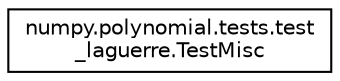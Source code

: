 digraph "Graphical Class Hierarchy"
{
 // LATEX_PDF_SIZE
  edge [fontname="Helvetica",fontsize="10",labelfontname="Helvetica",labelfontsize="10"];
  node [fontname="Helvetica",fontsize="10",shape=record];
  rankdir="LR";
  Node0 [label="numpy.polynomial.tests.test\l_laguerre.TestMisc",height=0.2,width=0.4,color="black", fillcolor="white", style="filled",URL="$classnumpy_1_1polynomial_1_1tests_1_1test__laguerre_1_1TestMisc.html",tooltip=" "];
}
